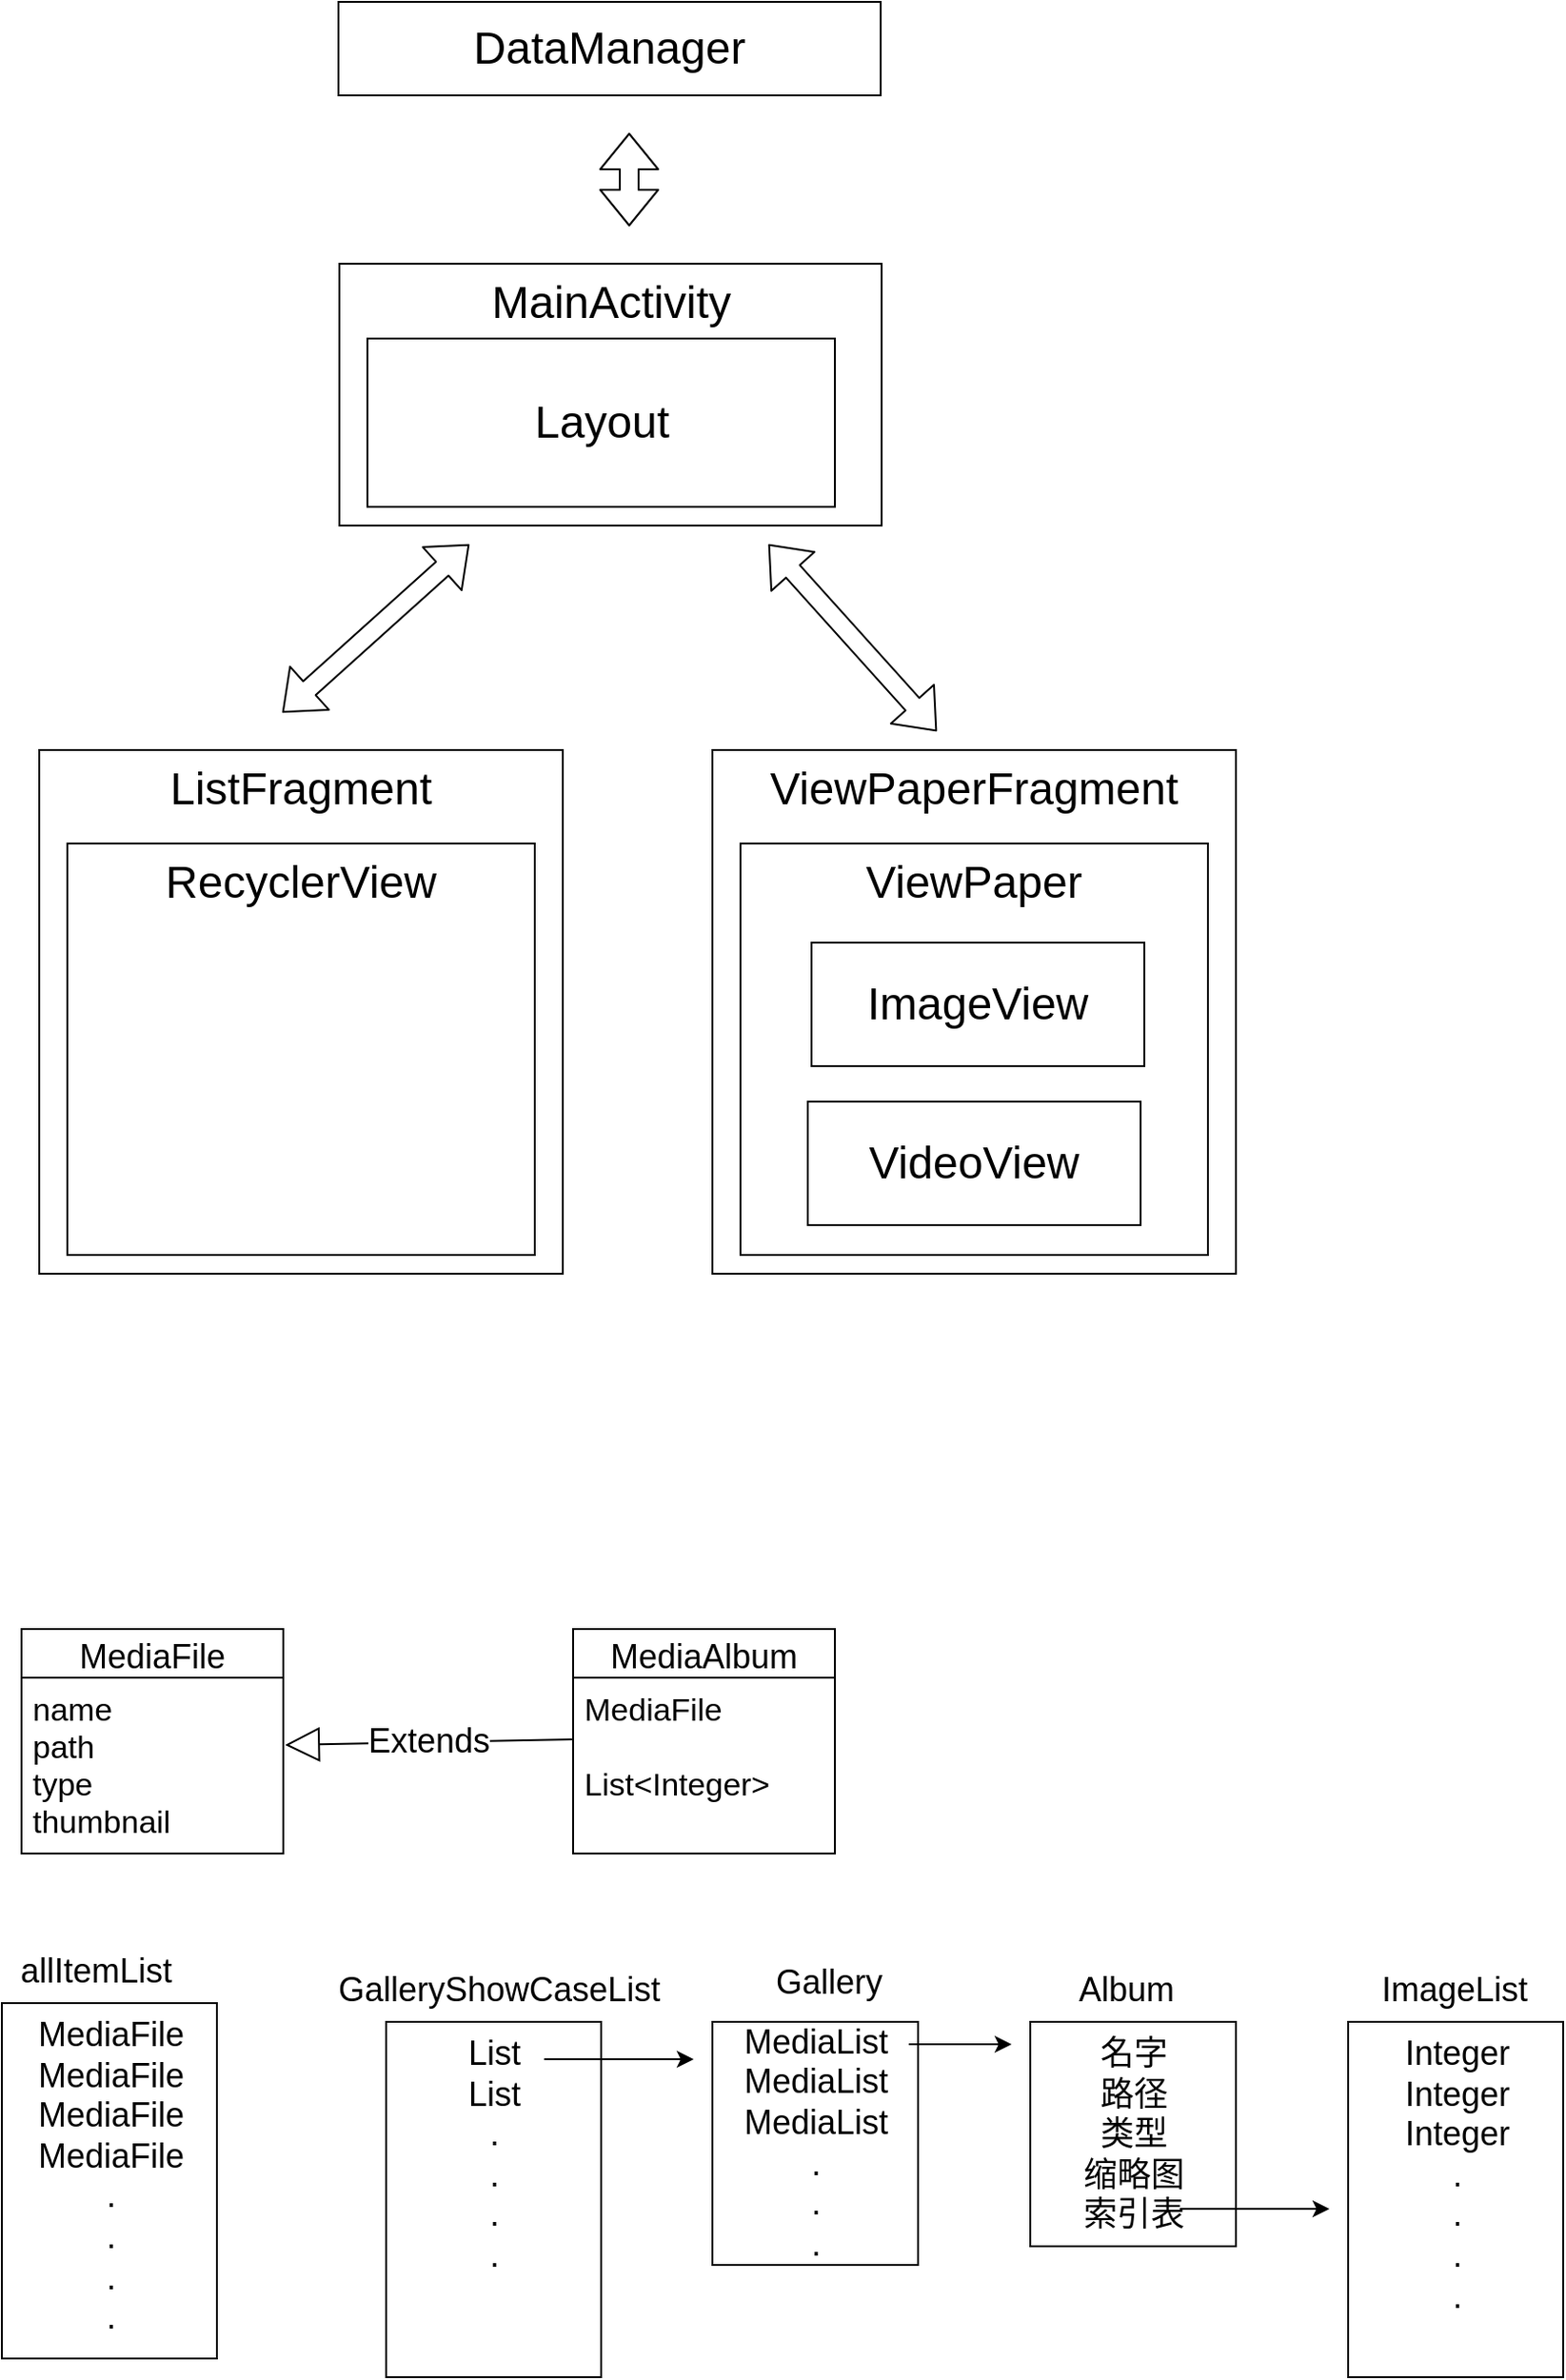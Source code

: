 <mxfile version="12.2.3" type="device" pages="1"><diagram name="Page-1" id="e7e014a7-5840-1c2e-5031-d8a46d1fe8dd"><mxGraphModel dx="827" dy="620" grid="1" gridSize="10" guides="1" tooltips="1" connect="1" arrows="1" fold="1" page="1" pageScale="1" pageWidth="1169" pageHeight="826" background="#ffffff" math="0" shadow="0"><root><mxCell id="0"/><mxCell id="1" parent="0"/><mxCell id="ludp3CvxFvkp3_WZURIA-72" value="MainActivity" style="rounded=0;whiteSpace=wrap;html=1;fontSize=24;verticalAlign=top;" parent="1" vertex="1"><mxGeometry x="210.5" y="200" width="290" height="140" as="geometry"/></mxCell><mxCell id="ludp3CvxFvkp3_WZURIA-73" value="DataManager" style="rounded=0;whiteSpace=wrap;html=1;fontSize=24;" parent="1" vertex="1"><mxGeometry x="210" y="60" width="290" height="50" as="geometry"/></mxCell><mxCell id="ludp3CvxFvkp3_WZURIA-75" value="ListFragment" style="whiteSpace=wrap;html=1;aspect=fixed;fontSize=24;verticalAlign=top;" parent="1" vertex="1"><mxGeometry x="50" y="460" width="280" height="280" as="geometry"/></mxCell><mxCell id="ludp3CvxFvkp3_WZURIA-76" value="RecyclerView" style="rounded=0;whiteSpace=wrap;html=1;fontSize=24;verticalAlign=top;" parent="1" vertex="1"><mxGeometry x="65" y="510" width="250" height="220" as="geometry"/></mxCell><mxCell id="ludp3CvxFvkp3_WZURIA-82" value="Layout" style="rounded=0;whiteSpace=wrap;html=1;fontSize=24;" parent="1" vertex="1"><mxGeometry x="225.5" y="240" width="250" height="90" as="geometry"/></mxCell><mxCell id="ludp3CvxFvkp3_WZURIA-83" value="ViewPaperFragment" style="whiteSpace=wrap;html=1;aspect=fixed;fontSize=24;verticalAlign=top;" parent="1" vertex="1"><mxGeometry x="410" y="460" width="280" height="280" as="geometry"/></mxCell><mxCell id="ludp3CvxFvkp3_WZURIA-84" value="ViewPaper" style="rounded=0;whiteSpace=wrap;html=1;fontSize=24;verticalAlign=top;" parent="1" vertex="1"><mxGeometry x="425" y="510" width="250" height="220" as="geometry"/></mxCell><mxCell id="ludp3CvxFvkp3_WZURIA-85" value="ImageView" style="rounded=0;whiteSpace=wrap;html=1;fontSize=24;" parent="1" vertex="1"><mxGeometry x="463" y="563" width="178" height="66" as="geometry"/></mxCell><mxCell id="ludp3CvxFvkp3_WZURIA-86" value="VideoView" style="rounded=0;whiteSpace=wrap;html=1;fontSize=24;" parent="1" vertex="1"><mxGeometry x="461" y="648" width="178" height="66" as="geometry"/></mxCell><mxCell id="ludp3CvxFvkp3_WZURIA-87" value="" style="shape=flexArrow;endArrow=classic;startArrow=classic;html=1;fontSize=24;" parent="1" edge="1"><mxGeometry width="50" height="50" relative="1" as="geometry"><mxPoint x="180" y="440" as="sourcePoint"/><mxPoint x="280" y="350" as="targetPoint"/></mxGeometry></mxCell><mxCell id="ludp3CvxFvkp3_WZURIA-88" value="" style="shape=flexArrow;endArrow=classic;startArrow=classic;html=1;fontSize=24;" parent="1" edge="1"><mxGeometry width="50" height="50" relative="1" as="geometry"><mxPoint x="530" y="450" as="sourcePoint"/><mxPoint x="440" y="350" as="targetPoint"/></mxGeometry></mxCell><mxCell id="ludp3CvxFvkp3_WZURIA-89" value="" style="shape=flexArrow;endArrow=classic;startArrow=classic;html=1;fontFamily=Helvetica;fontSize=24;fontColor=#000000;align=center;strokeColor=#000000;" parent="1" edge="1"><mxGeometry width="50" height="50" relative="1" as="geometry"><mxPoint x="365.5" y="130" as="sourcePoint"/><mxPoint x="365.5" y="180" as="targetPoint"/></mxGeometry></mxCell><mxCell id="ludp3CvxFvkp3_WZURIA-91" value="MediaFile" style="swimlane;fontStyle=0;childLayout=stackLayout;horizontal=1;startSize=26;fillColor=none;horizontalStack=0;resizeParent=1;resizeParentMax=0;resizeLast=0;collapsible=1;marginBottom=0;fontSize=18;" parent="1" vertex="1"><mxGeometry x="40.5" y="930" width="140" height="120" as="geometry"/></mxCell><mxCell id="ludp3CvxFvkp3_WZURIA-93" value="name&#10;path&#10;type&#10;thumbnail" style="text;strokeColor=none;fillColor=none;align=left;verticalAlign=top;spacingLeft=4;spacingRight=4;overflow=hidden;rotatable=0;points=[[0,0.5],[1,0.5]];portConstraint=eastwest;fontSize=17;" parent="ludp3CvxFvkp3_WZURIA-91" vertex="1"><mxGeometry y="26" width="140" height="94" as="geometry"/></mxCell><mxCell id="ludp3CvxFvkp3_WZURIA-98" value="MediaAlbum" style="swimlane;fontStyle=0;childLayout=stackLayout;horizontal=1;startSize=26;fillColor=none;horizontalStack=0;resizeParent=1;resizeParentMax=0;resizeLast=0;collapsible=1;marginBottom=0;fontSize=18;" parent="1" vertex="1"><mxGeometry x="335.5" y="930" width="140" height="120" as="geometry"/></mxCell><mxCell id="ludp3CvxFvkp3_WZURIA-99" value="MediaFile&#10;&#10;List&lt;Integer&gt;" style="text;strokeColor=none;fillColor=none;align=left;verticalAlign=top;spacingLeft=4;spacingRight=4;overflow=hidden;rotatable=0;points=[[0,0.5],[1,0.5]];portConstraint=eastwest;fontSize=17;" parent="ludp3CvxFvkp3_WZURIA-98" vertex="1"><mxGeometry y="26" width="140" height="94" as="geometry"/></mxCell><mxCell id="ludp3CvxFvkp3_WZURIA-100" value="MediaFile&lt;br&gt;MediaFile&lt;br&gt;MediaFile&lt;br&gt;MediaFile&lt;br&gt;.&lt;br&gt;.&lt;br&gt;.&lt;br&gt;." style="html=1;fontSize=18;verticalAlign=top;" parent="1" vertex="1"><mxGeometry x="30" y="1130" width="115" height="190" as="geometry"/></mxCell><mxCell id="ludp3CvxFvkp3_WZURIA-106" value="allItemList" style="text;html=1;resizable=0;points=[];autosize=1;align=left;verticalAlign=top;spacingTop=-4;fontSize=18;" parent="1" vertex="1"><mxGeometry x="37.5" y="1100" width="100" height="20" as="geometry"/></mxCell><mxCell id="ludp3CvxFvkp3_WZURIA-107" value="List&lt;br&gt;List&lt;br&gt;.&lt;br&gt;.&lt;br&gt;.&lt;br&gt;." style="html=1;fontSize=18;verticalAlign=top;" parent="1" vertex="1"><mxGeometry x="235.5" y="1140" width="115" height="190" as="geometry"/></mxCell><mxCell id="ludp3CvxFvkp3_WZURIA-108" value="GalleryShowCaseList" style="text;html=1;resizable=0;points=[];autosize=1;align=left;verticalAlign=top;spacingTop=-4;fontSize=18;" parent="1" vertex="1"><mxGeometry x="207.5" y="1110" width="190" height="20" as="geometry"/></mxCell><mxCell id="ludp3CvxFvkp3_WZURIA-109" value="MediaList&lt;br&gt;MediaList&lt;br&gt;MediaList&lt;br&gt;.&lt;br&gt;.&lt;br&gt;." style="html=1;fontSize=18;" parent="1" vertex="1"><mxGeometry x="410" y="1140" width="110" height="130" as="geometry"/></mxCell><mxCell id="ludp3CvxFvkp3_WZURIA-110" value="名字&lt;br&gt;路径&lt;br&gt;类型&lt;br&gt;缩略图&lt;br&gt;索引表&lt;br&gt;" style="html=1;fontSize=18;verticalAlign=top;" parent="1" vertex="1"><mxGeometry x="580" y="1140" width="110" height="120" as="geometry"/></mxCell><mxCell id="ludp3CvxFvkp3_WZURIA-111" value="Integer&lt;br&gt;Integer&lt;br&gt;Integer&lt;br&gt;.&lt;br&gt;.&lt;br&gt;.&lt;br&gt;." style="html=1;fontSize=18;verticalAlign=top;" parent="1" vertex="1"><mxGeometry x="750" y="1140" width="115" height="190" as="geometry"/></mxCell><mxCell id="ludp3CvxFvkp3_WZURIA-112" value="Gallery" style="text;html=1;resizable=0;points=[];autosize=1;align=left;verticalAlign=top;spacingTop=-4;fontSize=18;" parent="1" vertex="1"><mxGeometry x="442" y="1106" width="70" height="20" as="geometry"/></mxCell><mxCell id="ludp3CvxFvkp3_WZURIA-113" value="Album" style="text;html=1;resizable=0;points=[];autosize=1;align=left;verticalAlign=top;spacingTop=-4;fontSize=18;" parent="1" vertex="1"><mxGeometry x="604" y="1110" width="70" height="20" as="geometry"/></mxCell><mxCell id="ludp3CvxFvkp3_WZURIA-114" value="ImageList" style="text;html=1;resizable=0;points=[];autosize=1;align=left;verticalAlign=top;spacingTop=-4;fontSize=18;" parent="1" vertex="1"><mxGeometry x="766" y="1110" width="90" height="20" as="geometry"/></mxCell><mxCell id="ludp3CvxFvkp3_WZURIA-115" value="Extends" style="endArrow=block;endSize=16;endFill=0;html=1;fontSize=18;exitX=-0.004;exitY=0.351;exitDx=0;exitDy=0;exitPerimeter=0;entryX=1.007;entryY=0.383;entryDx=0;entryDy=0;entryPerimeter=0;" parent="1" source="ludp3CvxFvkp3_WZURIA-99" target="ludp3CvxFvkp3_WZURIA-93" edge="1"><mxGeometry width="160" relative="1" as="geometry"><mxPoint x="40.5" y="1390" as="sourcePoint"/><mxPoint x="200.5" y="1390" as="targetPoint"/></mxGeometry></mxCell><mxCell id="ludp3CvxFvkp3_WZURIA-117" value="" style="endArrow=classic;html=1;fontSize=18;" parent="1" edge="1"><mxGeometry width="50" height="50" relative="1" as="geometry"><mxPoint x="320" y="1160" as="sourcePoint"/><mxPoint x="400" y="1160" as="targetPoint"/></mxGeometry></mxCell><mxCell id="ludp3CvxFvkp3_WZURIA-119" value="" style="endArrow=classic;html=1;fontSize=18;exitX=0.955;exitY=0.092;exitDx=0;exitDy=0;exitPerimeter=0;" parent="1" source="ludp3CvxFvkp3_WZURIA-109" edge="1"><mxGeometry width="50" height="50" relative="1" as="geometry"><mxPoint x="520" y="1160" as="sourcePoint"/><mxPoint x="570" y="1152" as="targetPoint"/></mxGeometry></mxCell><mxCell id="ludp3CvxFvkp3_WZURIA-120" value="" style="endArrow=classic;html=1;fontSize=18;exitX=0.727;exitY=0.833;exitDx=0;exitDy=0;exitPerimeter=0;" parent="1" source="ludp3CvxFvkp3_WZURIA-110" edge="1"><mxGeometry width="50" height="50" relative="1" as="geometry"><mxPoint x="670" y="1260" as="sourcePoint"/><mxPoint x="740" y="1240" as="targetPoint"/></mxGeometry></mxCell></root></mxGraphModel></diagram></mxfile>